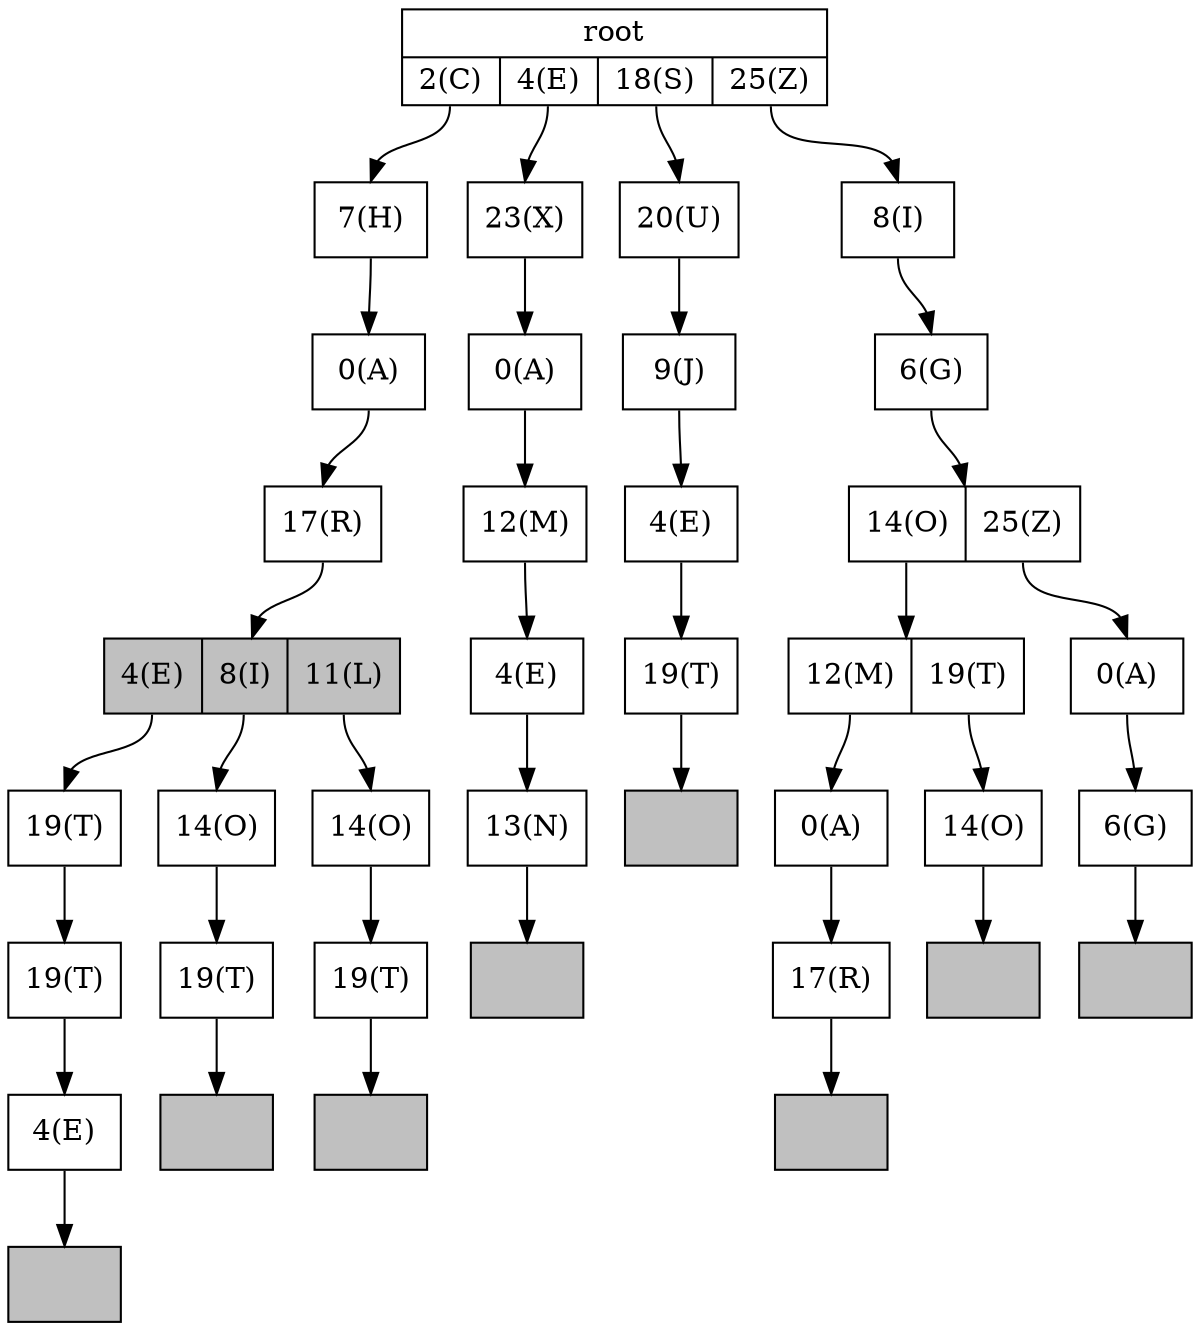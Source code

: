 digraph Trie {
	graph [];
	node [shape = record];

	n0x0x55982bb53480 [ label="{root|{<C>2(C)|<E>4(E)|<S>18(S)|<Z>25(Z)}}"];
	n0x0x55982bb53480:C:s -> n0x0x55982bb55970:n
	n0x0x55982bb53480:E:s -> n0x0x55982bb55430:n
	n0x0x55982bb53480:S:s -> n0x0x55982bb54a90:n
	n0x0x55982bb53480:Z:s -> n0x0x55982bb54ef0:n
	n0x0x55982bb55970 [ label="{{<H>7(H)}}"];
	n0x0x55982bb55970:H:s -> n0x0x55982bb55a50:n
	n0x0x55982bb55a50 [ label="{{<A>0(A)}}"];
	n0x0x55982bb55a50:A:s -> n0x0x55982bb55b30:n
	n0x0x55982bb55b30 [ label="{{<R>17(R)}}"];
	n0x0x55982bb55b30:R:s -> n0x0x55982bb55c10:n
	n0x0x55982bb55c10 [style=filled, fillcolor=grey, label="{{<E>4(E)|<I>8(I)|<L>11(L)}}"];
	n0x0x55982bb55c10:E:s -> n0x0x55982bb55cf0:n
	n0x0x55982bb55c10:I:s -> n0x0x55982bb56690:n
	n0x0x55982bb55c10:L:s -> n0x0x55982bb56070:n
	n0x0x55982bb55cf0 [ label="{{<T>19(T)}}"];
	n0x0x55982bb55cf0:T:s -> n0x0x55982bb55dd0:n
	n0x0x55982bb55dd0 [ label="{{<T>19(T)}}"];
	n0x0x55982bb55dd0:T:s -> n0x0x55982bb55eb0:n
	n0x0x55982bb55eb0 [ label="{{<E>4(E)}}"];
	n0x0x55982bb55eb0:E:s -> n0x0x55982bb55f90:n
	n0x0x55982bb55f90 [style=filled, fillcolor=grey, label="{}"];
	n0x0x55982bb56690 [ label="{{<O>14(O)}}"];
	n0x0x55982bb56690:O:s -> n0x0x55982bb56770:n
	n0x0x55982bb56770 [ label="{{<T>19(T)}}"];
	n0x0x55982bb56770:T:s -> n0x0x55982bb56850:n
	n0x0x55982bb56850 [style=filled, fillcolor=grey, label="{}"];
	n0x0x55982bb56070 [ label="{{<O>14(O)}}"];
	n0x0x55982bb56070:O:s -> n0x0x55982bb56150:n
	n0x0x55982bb56150 [ label="{{<T>19(T)}}"];
	n0x0x55982bb56150:T:s -> n0x0x55982bb56230:n
	n0x0x55982bb56230 [style=filled, fillcolor=grey, label="{}"];
	n0x0x55982bb55430 [ label="{{<X>23(X)}}"];
	n0x0x55982bb55430:X:s -> n0x0x55982bb55510:n
	n0x0x55982bb55510 [ label="{{<A>0(A)}}"];
	n0x0x55982bb55510:A:s -> n0x0x55982bb555f0:n
	n0x0x55982bb555f0 [ label="{{<M>12(M)}}"];
	n0x0x55982bb555f0:M:s -> n0x0x55982bb556d0:n
	n0x0x55982bb556d0 [ label="{{<E>4(E)}}"];
	n0x0x55982bb556d0:E:s -> n0x0x55982bb557b0:n
	n0x0x55982bb557b0 [ label="{{<N>13(N)}}"];
	n0x0x55982bb557b0:N:s -> n0x0x55982bb55890:n
	n0x0x55982bb55890 [style=filled, fillcolor=grey, label="{}"];
	n0x0x55982bb54a90 [ label="{{<U>20(U)}}"];
	n0x0x55982bb54a90:U:s -> n0x0x55982bb54b70:n
	n0x0x55982bb54b70 [ label="{{<J>9(J)}}"];
	n0x0x55982bb54b70:J:s -> n0x0x55982bb54c50:n
	n0x0x55982bb54c50 [ label="{{<E>4(E)}}"];
	n0x0x55982bb54c50:E:s -> n0x0x55982bb54d30:n
	n0x0x55982bb54d30 [ label="{{<T>19(T)}}"];
	n0x0x55982bb54d30:T:s -> n0x0x55982bb54e10:n
	n0x0x55982bb54e10 [style=filled, fillcolor=grey, label="{}"];
	n0x0x55982bb54ef0 [ label="{{<I>8(I)}}"];
	n0x0x55982bb54ef0:I:s -> n0x0x55982bb54fd0:n
	n0x0x55982bb54fd0 [ label="{{<G>6(G)}}"];
	n0x0x55982bb54fd0:G:s -> n0x0x55982bb550b0:n
	n0x0x55982bb550b0 [ label="{{<O>14(O)|<Z>25(Z)}}"];
	n0x0x55982bb550b0:O:s -> n0x0x55982bb56310:n
	n0x0x55982bb550b0:Z:s -> n0x0x55982bb55190:n
	n0x0x55982bb56310 [ label="{{<M>12(M)|<T>19(T)}}"];
	n0x0x55982bb56310:M:s -> n0x0x55982bb563f0:n
	n0x0x55982bb56310:T:s -> n0x0x55982bb56930:n
	n0x0x55982bb563f0 [ label="{{<A>0(A)}}"];
	n0x0x55982bb563f0:A:s -> n0x0x55982bb564d0:n
	n0x0x55982bb564d0 [ label="{{<R>17(R)}}"];
	n0x0x55982bb564d0:R:s -> n0x0x55982bb565b0:n
	n0x0x55982bb565b0 [style=filled, fillcolor=grey, label="{}"];
	n0x0x55982bb56930 [ label="{{<O>14(O)}}"];
	n0x0x55982bb56930:O:s -> n0x0x55982bb56a10:n
	n0x0x55982bb56a10 [style=filled, fillcolor=grey, label="{}"];
	n0x0x55982bb55190 [ label="{{<A>0(A)}}"];
	n0x0x55982bb55190:A:s -> n0x0x55982bb55270:n
	n0x0x55982bb55270 [ label="{{<G>6(G)}}"];
	n0x0x55982bb55270:G:s -> n0x0x55982bb55350:n
	n0x0x55982bb55350 [style=filled, fillcolor=grey, label="{}"];

}
